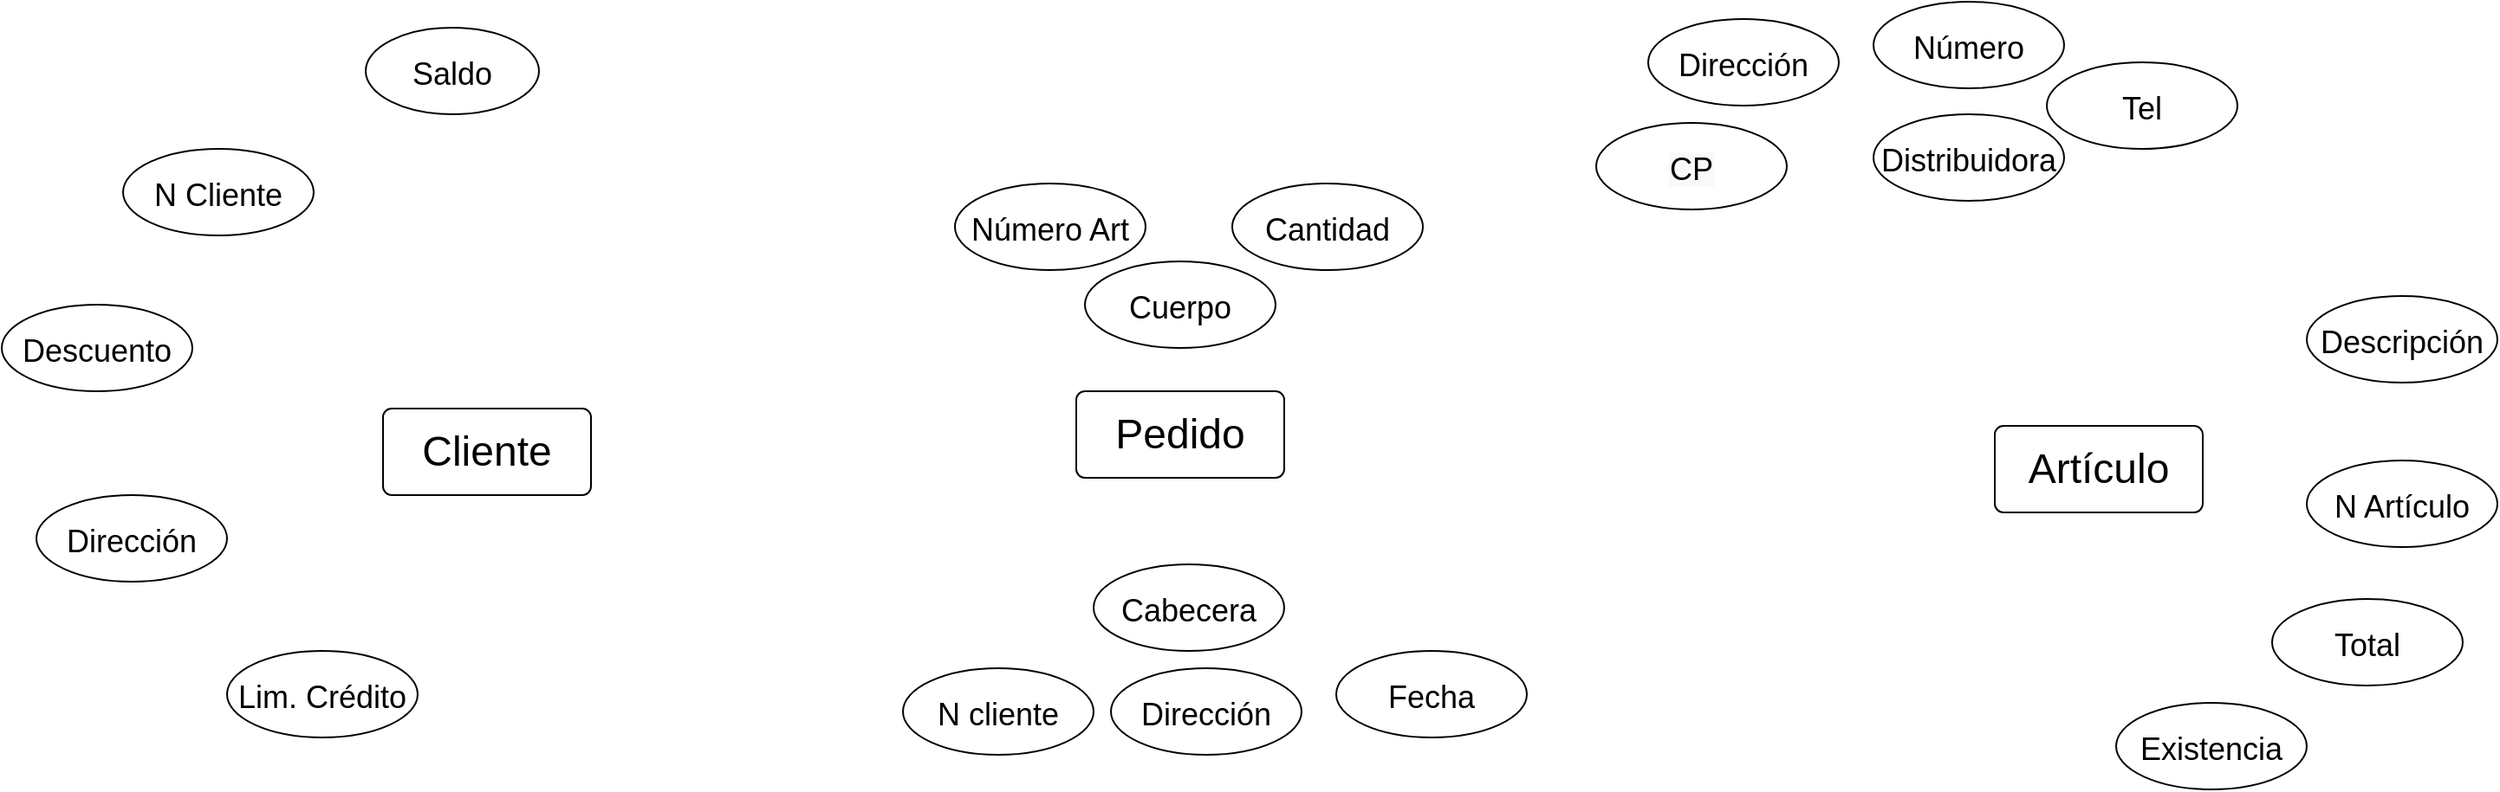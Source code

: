 <mxfile version="20.2.4" type="github">
  <diagram id="R2lEEEUBdFMjLlhIrx00" name="Page-1">
    <mxGraphModel dx="1422" dy="762" grid="1" gridSize="10" guides="1" tooltips="1" connect="1" arrows="1" fold="1" page="1" pageScale="1" pageWidth="850" pageHeight="1100" math="0" shadow="0" extFonts="Permanent Marker^https://fonts.googleapis.com/css?family=Permanent+Marker">
      <root>
        <mxCell id="0" />
        <mxCell id="1" parent="0" />
        <mxCell id="2Isd-Rkr8zCXRkjtD1xP-28" value="&lt;font style=&quot;font-size: 24px;&quot;&gt;Cliente&lt;/font&gt;" style="rounded=1;arcSize=10;whiteSpace=wrap;html=1;align=center;fontSize=18;" vertex="1" parent="1">
          <mxGeometry x="250" y="600" width="120" height="50" as="geometry" />
        </mxCell>
        <mxCell id="2Isd-Rkr8zCXRkjtD1xP-29" value="&lt;font style=&quot;font-size: 24px;&quot;&gt;Artículo&lt;/font&gt;" style="rounded=1;arcSize=10;whiteSpace=wrap;html=1;align=center;fontSize=18;" vertex="1" parent="1">
          <mxGeometry x="1180" y="610" width="120" height="50" as="geometry" />
        </mxCell>
        <mxCell id="2Isd-Rkr8zCXRkjtD1xP-30" value="&lt;font style=&quot;font-size: 24px;&quot;&gt;Pedido&lt;/font&gt;" style="rounded=1;arcSize=10;whiteSpace=wrap;html=1;align=center;fontSize=18;" vertex="1" parent="1">
          <mxGeometry x="650" y="590" width="120" height="50" as="geometry" />
        </mxCell>
        <mxCell id="2Isd-Rkr8zCXRkjtD1xP-31" value="&lt;span style=&quot;font-size: 18px;&quot;&gt;Saldo&lt;/span&gt;" style="ellipse;whiteSpace=wrap;html=1;align=center;fontSize=24;" vertex="1" parent="1">
          <mxGeometry x="240" y="380" width="100" height="50" as="geometry" />
        </mxCell>
        <mxCell id="2Isd-Rkr8zCXRkjtD1xP-32" value="&lt;span style=&quot;font-size: 18px;&quot;&gt;N Cliente&lt;/span&gt;" style="ellipse;whiteSpace=wrap;html=1;align=center;fontSize=24;" vertex="1" parent="1">
          <mxGeometry x="100" y="450" width="110" height="50" as="geometry" />
        </mxCell>
        <mxCell id="2Isd-Rkr8zCXRkjtD1xP-33" value="&lt;span style=&quot;font-size: 18px;&quot;&gt;Dirección&lt;/span&gt;" style="ellipse;whiteSpace=wrap;html=1;align=center;fontSize=24;" vertex="1" parent="1">
          <mxGeometry x="50" y="650" width="110" height="50" as="geometry" />
        </mxCell>
        <mxCell id="2Isd-Rkr8zCXRkjtD1xP-34" value="&lt;span style=&quot;font-size: 18px;&quot;&gt;Lim. Crédito&lt;/span&gt;" style="ellipse;whiteSpace=wrap;html=1;align=center;fontSize=24;" vertex="1" parent="1">
          <mxGeometry x="160" y="740" width="110" height="50" as="geometry" />
        </mxCell>
        <mxCell id="2Isd-Rkr8zCXRkjtD1xP-35" value="&lt;span style=&quot;font-size: 18px;&quot;&gt;Descuento&lt;/span&gt;" style="ellipse;whiteSpace=wrap;html=1;align=center;fontSize=24;" vertex="1" parent="1">
          <mxGeometry x="30" y="540" width="110" height="50" as="geometry" />
        </mxCell>
        <mxCell id="2Isd-Rkr8zCXRkjtD1xP-36" value="&lt;span style=&quot;font-size: 18px;&quot;&gt;Cuerpo&lt;/span&gt;" style="ellipse;whiteSpace=wrap;html=1;align=center;fontSize=24;" vertex="1" parent="1">
          <mxGeometry x="655" y="515" width="110" height="50" as="geometry" />
        </mxCell>
        <mxCell id="2Isd-Rkr8zCXRkjtD1xP-37" value="&lt;span style=&quot;font-size: 18px;&quot;&gt;Cabecera&lt;/span&gt;" style="ellipse;whiteSpace=wrap;html=1;align=center;fontSize=24;" vertex="1" parent="1">
          <mxGeometry x="660" y="690" width="110" height="50" as="geometry" />
        </mxCell>
        <mxCell id="2Isd-Rkr8zCXRkjtD1xP-38" value="&lt;span style=&quot;font-size: 18px;&quot;&gt;Número Art&lt;/span&gt;" style="ellipse;whiteSpace=wrap;html=1;align=center;fontSize=24;" vertex="1" parent="1">
          <mxGeometry x="580" y="470" width="110" height="50" as="geometry" />
        </mxCell>
        <mxCell id="2Isd-Rkr8zCXRkjtD1xP-39" value="&lt;span style=&quot;font-size: 18px;&quot;&gt;Cantidad&lt;/span&gt;" style="ellipse;whiteSpace=wrap;html=1;align=center;fontSize=24;" vertex="1" parent="1">
          <mxGeometry x="740" y="470" width="110" height="50" as="geometry" />
        </mxCell>
        <mxCell id="2Isd-Rkr8zCXRkjtD1xP-40" value="&lt;span style=&quot;font-size: 18px;&quot;&gt;N cliente&lt;/span&gt;" style="ellipse;whiteSpace=wrap;html=1;align=center;fontSize=24;" vertex="1" parent="1">
          <mxGeometry x="550" y="750" width="110" height="50" as="geometry" />
        </mxCell>
        <mxCell id="2Isd-Rkr8zCXRkjtD1xP-41" value="&lt;span style=&quot;font-size: 18px;&quot;&gt;Dirección&lt;/span&gt;" style="ellipse;whiteSpace=wrap;html=1;align=center;fontSize=24;" vertex="1" parent="1">
          <mxGeometry x="670" y="750" width="110" height="50" as="geometry" />
        </mxCell>
        <mxCell id="2Isd-Rkr8zCXRkjtD1xP-42" value="&lt;span style=&quot;font-size: 18px;&quot;&gt;Fecha&lt;/span&gt;" style="ellipse;whiteSpace=wrap;html=1;align=center;fontSize=24;" vertex="1" parent="1">
          <mxGeometry x="800" y="740" width="110" height="50" as="geometry" />
        </mxCell>
        <mxCell id="2Isd-Rkr8zCXRkjtD1xP-43" value="&lt;span style=&quot;font-size: 18px;&quot;&gt;Distribuidora&lt;/span&gt;" style="ellipse;whiteSpace=wrap;html=1;align=center;fontSize=24;" vertex="1" parent="1">
          <mxGeometry x="1110" y="430" width="110" height="50" as="geometry" />
        </mxCell>
        <mxCell id="2Isd-Rkr8zCXRkjtD1xP-44" value="&lt;span style=&quot;font-size: 18px;&quot;&gt;Descripción&lt;/span&gt;" style="ellipse;whiteSpace=wrap;html=1;align=center;fontSize=24;" vertex="1" parent="1">
          <mxGeometry x="1360" y="535" width="110" height="50" as="geometry" />
        </mxCell>
        <mxCell id="2Isd-Rkr8zCXRkjtD1xP-45" value="&lt;span style=&quot;font-size: 18px;&quot;&gt;N Artículo&lt;/span&gt;" style="ellipse;whiteSpace=wrap;html=1;align=center;fontSize=24;" vertex="1" parent="1">
          <mxGeometry x="1360" y="630" width="110" height="50" as="geometry" />
        </mxCell>
        <mxCell id="2Isd-Rkr8zCXRkjtD1xP-46" value="&lt;span style=&quot;font-size: 18px;&quot;&gt;Total&lt;/span&gt;" style="ellipse;whiteSpace=wrap;html=1;align=center;fontSize=24;" vertex="1" parent="1">
          <mxGeometry x="1340" y="710" width="110" height="50" as="geometry" />
        </mxCell>
        <mxCell id="2Isd-Rkr8zCXRkjtD1xP-47" value="&lt;span style=&quot;font-size: 18px;&quot;&gt;Dirección&lt;/span&gt;" style="ellipse;whiteSpace=wrap;html=1;align=center;fontSize=24;" vertex="1" parent="1">
          <mxGeometry x="980" y="375" width="110" height="50" as="geometry" />
        </mxCell>
        <mxCell id="2Isd-Rkr8zCXRkjtD1xP-48" value="&lt;span style=&quot;font-size: 18px;&quot;&gt;Número&lt;/span&gt;" style="ellipse;whiteSpace=wrap;html=1;align=center;fontSize=24;" vertex="1" parent="1">
          <mxGeometry x="1110" y="365" width="110" height="50" as="geometry" />
        </mxCell>
        <mxCell id="2Isd-Rkr8zCXRkjtD1xP-49" value="&lt;span style=&quot;font-size: 18px;&quot;&gt;Tel&lt;/span&gt;" style="ellipse;whiteSpace=wrap;html=1;align=center;fontSize=24;" vertex="1" parent="1">
          <mxGeometry x="1210" y="400" width="110" height="50" as="geometry" />
        </mxCell>
        <mxCell id="2Isd-Rkr8zCXRkjtD1xP-50" value="&lt;span style=&quot;color: rgb(0, 0, 0); font-family: Helvetica; font-size: 18px; font-style: normal; font-variant-ligatures: normal; font-variant-caps: normal; font-weight: 400; letter-spacing: normal; orphans: 2; text-align: center; text-indent: 0px; text-transform: none; widows: 2; word-spacing: 0px; -webkit-text-stroke-width: 0px; background-color: rgb(248, 249, 250); text-decoration-thickness: initial; text-decoration-style: initial; text-decoration-color: initial; float: none; display: inline !important;&quot;&gt;CP&lt;/span&gt;" style="ellipse;whiteSpace=wrap;html=1;align=center;fontSize=24;" vertex="1" parent="1">
          <mxGeometry x="950" y="435" width="110" height="50" as="geometry" />
        </mxCell>
        <mxCell id="2Isd-Rkr8zCXRkjtD1xP-51" value="&lt;span style=&quot;font-size: 18px;&quot;&gt;Existencia&lt;/span&gt;" style="ellipse;whiteSpace=wrap;html=1;align=center;fontSize=24;" vertex="1" parent="1">
          <mxGeometry x="1250" y="770" width="110" height="50" as="geometry" />
        </mxCell>
      </root>
    </mxGraphModel>
  </diagram>
</mxfile>
